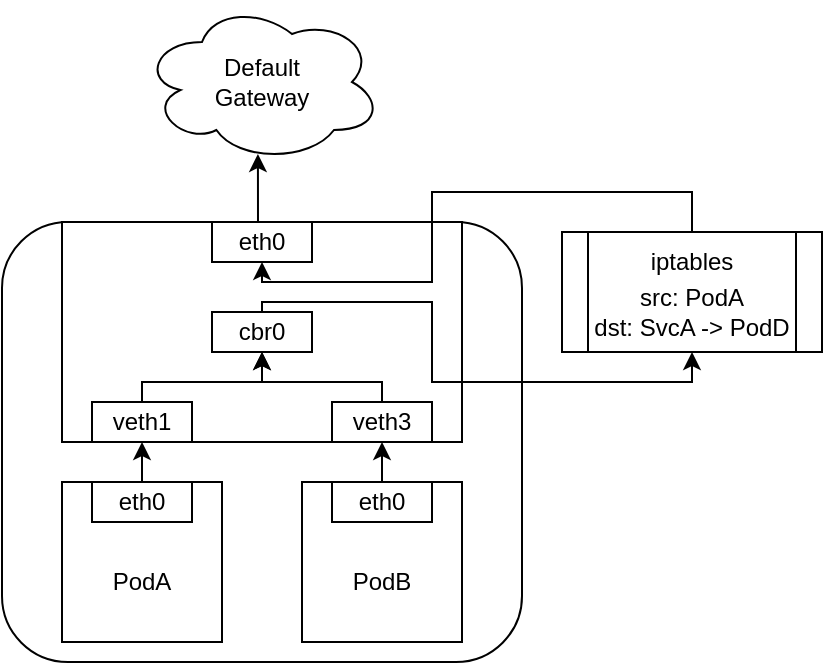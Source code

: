 <mxfile version="11.0.0" type="device"><diagram id="5wjOpeeCuf8GlMzmen_s" name="Page-1"><mxGraphModel dx="946" dy="620" grid="1" gridSize="10" guides="1" tooltips="1" connect="1" arrows="1" fold="1" page="1" pageScale="1" pageWidth="827" pageHeight="1169" math="0" shadow="0"><root><mxCell id="0"/><mxCell id="1" parent="0"/><mxCell id="laTGv4wnoJgXuZaUUYCI-9" value="" style="rounded=1;whiteSpace=wrap;html=1;" parent="1" vertex="1"><mxGeometry x="110" y="290" width="260" height="220" as="geometry"/></mxCell><mxCell id="laTGv4wnoJgXuZaUUYCI-10" value="" style="whiteSpace=wrap;html=1;aspect=fixed;" parent="1" vertex="1"><mxGeometry x="140" y="420" width="80" height="80" as="geometry"/></mxCell><mxCell id="laTGv4wnoJgXuZaUUYCI-11" value="" style="rounded=0;whiteSpace=wrap;html=1;" parent="1" vertex="1"><mxGeometry x="155" y="420" width="50" height="20" as="geometry"/></mxCell><mxCell id="laTGv4wnoJgXuZaUUYCI-29" style="edgeStyle=orthogonalEdgeStyle;rounded=0;orthogonalLoop=1;jettySize=auto;html=1;exitX=0.5;exitY=0;exitDx=0;exitDy=0;entryX=0.5;entryY=1;entryDx=0;entryDy=0;" parent="1" source="laTGv4wnoJgXuZaUUYCI-12" target="laTGv4wnoJgXuZaUUYCI-24" edge="1"><mxGeometry relative="1" as="geometry"/></mxCell><mxCell id="laTGv4wnoJgXuZaUUYCI-12" value="eth0" style="text;html=1;strokeColor=none;fillColor=none;align=center;verticalAlign=middle;whiteSpace=wrap;rounded=0;" parent="1" vertex="1"><mxGeometry x="160" y="420" width="40" height="20" as="geometry"/></mxCell><mxCell id="laTGv4wnoJgXuZaUUYCI-13" value="PodA" style="text;html=1;strokeColor=none;fillColor=none;align=center;verticalAlign=middle;whiteSpace=wrap;rounded=0;" parent="1" vertex="1"><mxGeometry x="160" y="460" width="40" height="20" as="geometry"/></mxCell><mxCell id="laTGv4wnoJgXuZaUUYCI-14" value="" style="whiteSpace=wrap;html=1;aspect=fixed;" parent="1" vertex="1"><mxGeometry x="260" y="420" width="80" height="80" as="geometry"/></mxCell><mxCell id="laTGv4wnoJgXuZaUUYCI-15" value="" style="rounded=0;whiteSpace=wrap;html=1;" parent="1" vertex="1"><mxGeometry x="275" y="420" width="50" height="20" as="geometry"/></mxCell><mxCell id="laTGv4wnoJgXuZaUUYCI-30" style="edgeStyle=orthogonalEdgeStyle;rounded=0;orthogonalLoop=1;jettySize=auto;html=1;exitX=0.5;exitY=0;exitDx=0;exitDy=0;entryX=0.5;entryY=1;entryDx=0;entryDy=0;" parent="1" source="laTGv4wnoJgXuZaUUYCI-16" target="laTGv4wnoJgXuZaUUYCI-26" edge="1"><mxGeometry relative="1" as="geometry"/></mxCell><mxCell id="laTGv4wnoJgXuZaUUYCI-16" value="eth0" style="text;html=1;strokeColor=none;fillColor=none;align=center;verticalAlign=middle;whiteSpace=wrap;rounded=0;" parent="1" vertex="1"><mxGeometry x="280" y="420" width="40" height="20" as="geometry"/></mxCell><mxCell id="laTGv4wnoJgXuZaUUYCI-17" value="PodB" style="text;html=1;strokeColor=none;fillColor=none;align=center;verticalAlign=middle;whiteSpace=wrap;rounded=0;" parent="1" vertex="1"><mxGeometry x="280" y="460" width="40" height="20" as="geometry"/></mxCell><mxCell id="laTGv4wnoJgXuZaUUYCI-18" value="" style="rounded=0;whiteSpace=wrap;html=1;" parent="1" vertex="1"><mxGeometry x="140" y="290" width="200" height="110" as="geometry"/></mxCell><mxCell id="laTGv4wnoJgXuZaUUYCI-19" value="" style="ellipse;shape=cloud;whiteSpace=wrap;html=1;" parent="1" vertex="1"><mxGeometry x="180" y="180" width="120" height="80" as="geometry"/></mxCell><mxCell id="laTGv4wnoJgXuZaUUYCI-21" value="" style="rounded=0;whiteSpace=wrap;html=1;" parent="1" vertex="1"><mxGeometry x="215" y="290" width="50" height="20" as="geometry"/></mxCell><mxCell id="laTGv4wnoJgXuZaUUYCI-39" style="edgeStyle=orthogonalEdgeStyle;rounded=0;orthogonalLoop=1;jettySize=auto;html=1;exitX=0.5;exitY=0;exitDx=0;exitDy=0;entryX=0.483;entryY=0.95;entryDx=0;entryDy=0;entryPerimeter=0;" parent="1" source="laTGv4wnoJgXuZaUUYCI-22" target="laTGv4wnoJgXuZaUUYCI-19" edge="1"><mxGeometry relative="1" as="geometry"/></mxCell><mxCell id="laTGv4wnoJgXuZaUUYCI-22" value="eth0" style="text;html=1;strokeColor=none;fillColor=none;align=center;verticalAlign=middle;whiteSpace=wrap;rounded=0;" parent="1" vertex="1"><mxGeometry x="220" y="290" width="40" height="20" as="geometry"/></mxCell><mxCell id="laTGv4wnoJgXuZaUUYCI-23" value="" style="rounded=0;whiteSpace=wrap;html=1;" parent="1" vertex="1"><mxGeometry x="155" y="380" width="50" height="20" as="geometry"/></mxCell><mxCell id="laTGv4wnoJgXuZaUUYCI-31" style="edgeStyle=orthogonalEdgeStyle;rounded=0;orthogonalLoop=1;jettySize=auto;html=1;exitX=0.5;exitY=0;exitDx=0;exitDy=0;entryX=0.5;entryY=1;entryDx=0;entryDy=0;" parent="1" source="laTGv4wnoJgXuZaUUYCI-24" target="laTGv4wnoJgXuZaUUYCI-28" edge="1"><mxGeometry relative="1" as="geometry"><Array as="points"><mxPoint x="180" y="370"/><mxPoint x="240" y="370"/></Array></mxGeometry></mxCell><mxCell id="laTGv4wnoJgXuZaUUYCI-24" value="veth1" style="text;html=1;strokeColor=none;fillColor=none;align=center;verticalAlign=middle;whiteSpace=wrap;rounded=0;" parent="1" vertex="1"><mxGeometry x="160" y="380" width="40" height="20" as="geometry"/></mxCell><mxCell id="laTGv4wnoJgXuZaUUYCI-25" value="" style="rounded=0;whiteSpace=wrap;html=1;" parent="1" vertex="1"><mxGeometry x="275" y="380" width="50" height="20" as="geometry"/></mxCell><mxCell id="laTGv4wnoJgXuZaUUYCI-32" style="edgeStyle=orthogonalEdgeStyle;rounded=0;orthogonalLoop=1;jettySize=auto;html=1;exitX=0.5;exitY=0;exitDx=0;exitDy=0;entryX=0.5;entryY=1;entryDx=0;entryDy=0;" parent="1" source="laTGv4wnoJgXuZaUUYCI-26" target="laTGv4wnoJgXuZaUUYCI-28" edge="1"><mxGeometry relative="1" as="geometry"><Array as="points"><mxPoint x="300" y="370"/><mxPoint x="240" y="370"/></Array></mxGeometry></mxCell><mxCell id="laTGv4wnoJgXuZaUUYCI-26" value="veth3" style="text;html=1;strokeColor=none;fillColor=none;align=center;verticalAlign=middle;whiteSpace=wrap;rounded=0;" parent="1" vertex="1"><mxGeometry x="280" y="380" width="40" height="20" as="geometry"/></mxCell><mxCell id="laTGv4wnoJgXuZaUUYCI-27" value="" style="rounded=0;whiteSpace=wrap;html=1;" parent="1" vertex="1"><mxGeometry x="215" y="335" width="50" height="20" as="geometry"/></mxCell><mxCell id="laTGv4wnoJgXuZaUUYCI-37" style="edgeStyle=orthogonalEdgeStyle;rounded=0;orthogonalLoop=1;jettySize=auto;html=1;exitX=0.5;exitY=0;exitDx=0;exitDy=0;entryX=0.5;entryY=1;entryDx=0;entryDy=0;" parent="1" source="laTGv4wnoJgXuZaUUYCI-28" target="laTGv4wnoJgXuZaUUYCI-33" edge="1"><mxGeometry relative="1" as="geometry"><Array as="points"><mxPoint x="240" y="330"/><mxPoint x="325" y="330"/><mxPoint x="325" y="370"/><mxPoint x="455" y="370"/></Array></mxGeometry></mxCell><mxCell id="laTGv4wnoJgXuZaUUYCI-28" value="cbr0" style="text;html=1;strokeColor=none;fillColor=none;align=center;verticalAlign=middle;whiteSpace=wrap;rounded=0;" parent="1" vertex="1"><mxGeometry x="220" y="335" width="40" height="20" as="geometry"/></mxCell><mxCell id="laTGv4wnoJgXuZaUUYCI-38" style="edgeStyle=orthogonalEdgeStyle;rounded=0;orthogonalLoop=1;jettySize=auto;html=1;exitX=0.5;exitY=0;exitDx=0;exitDy=0;entryX=0.5;entryY=1;entryDx=0;entryDy=0;" parent="1" source="laTGv4wnoJgXuZaUUYCI-33" target="laTGv4wnoJgXuZaUUYCI-22" edge="1"><mxGeometry relative="1" as="geometry"><Array as="points"><mxPoint x="455" y="275"/><mxPoint x="325" y="275"/><mxPoint x="325" y="320"/><mxPoint x="240" y="320"/></Array></mxGeometry></mxCell><mxCell id="laTGv4wnoJgXuZaUUYCI-33" value="" style="shape=process;whiteSpace=wrap;html=1;backgroundOutline=1;" parent="1" vertex="1"><mxGeometry x="390" y="295" width="130" height="60" as="geometry"/></mxCell><mxCell id="laTGv4wnoJgXuZaUUYCI-34" value="iptables" style="text;html=1;strokeColor=none;fillColor=none;align=center;verticalAlign=middle;whiteSpace=wrap;rounded=0;" parent="1" vertex="1"><mxGeometry x="430" y="300" width="50" height="20" as="geometry"/></mxCell><mxCell id="laTGv4wnoJgXuZaUUYCI-36" value="src: PodA&lt;br&gt;dst: SvcA -&amp;gt; PodD&lt;br&gt;" style="text;html=1;strokeColor=none;fillColor=none;align=center;verticalAlign=middle;whiteSpace=wrap;rounded=0;" parent="1" vertex="1"><mxGeometry x="400" y="325" width="110" height="20" as="geometry"/></mxCell><mxCell id="laTGv4wnoJgXuZaUUYCI-40" value="Default Gateway" style="text;html=1;strokeColor=none;fillColor=none;align=center;verticalAlign=middle;whiteSpace=wrap;rounded=0;" parent="1" vertex="1"><mxGeometry x="220" y="210" width="40" height="20" as="geometry"/></mxCell></root></mxGraphModel></diagram><diagram id="ujlmM-B49_VZRTRaUBuX" name="ARP"><mxGraphModel dx="946" dy="620" grid="1" gridSize="10" guides="1" tooltips="1" connect="1" arrows="1" fold="1" page="1" pageScale="1" pageWidth="850" pageHeight="1100" math="0" shadow="0"><root><mxCell id="8jGIYeRZvCrBsAKx5h1B-0"/><mxCell id="8jGIYeRZvCrBsAKx5h1B-1" parent="8jGIYeRZvCrBsAKx5h1B-0"/><mxCell id="a_v69lLNGi0VMZxWzYrn-0" value="" style="whiteSpace=wrap;html=1;aspect=fixed;" vertex="1" parent="8jGIYeRZvCrBsAKx5h1B-1"><mxGeometry x="140" y="270" width="100" height="100" as="geometry"/></mxCell><mxCell id="a_v69lLNGi0VMZxWzYrn-1" value="" style="rounded=0;whiteSpace=wrap;html=1;" vertex="1" parent="8jGIYeRZvCrBsAKx5h1B-1"><mxGeometry x="150" y="270" width="80" height="20" as="geometry"/></mxCell><mxCell id="a_v69lLNGi0VMZxWzYrn-2" value="eth0" style="text;html=1;strokeColor=none;fillColor=none;align=center;verticalAlign=middle;whiteSpace=wrap;rounded=0;" vertex="1" parent="8jGIYeRZvCrBsAKx5h1B-1"><mxGeometry x="170" y="270" width="40" height="20" as="geometry"/></mxCell><mxCell id="a_v69lLNGi0VMZxWzYrn-6" value="" style="rounded=0;whiteSpace=wrap;html=1;" vertex="1" parent="8jGIYeRZvCrBsAKx5h1B-1"><mxGeometry x="150" y="290" width="80" height="20" as="geometry"/></mxCell><mxCell id="a_v69lLNGi0VMZxWzYrn-7" value="10.0.1.2" style="text;html=1;strokeColor=none;fillColor=none;align=center;verticalAlign=middle;whiteSpace=wrap;rounded=0;" vertex="1" parent="8jGIYeRZvCrBsAKx5h1B-1"><mxGeometry x="135" y="290" width="110" height="20" as="geometry"/></mxCell><mxCell id="a_v69lLNGi0VMZxWzYrn-36" style="edgeStyle=orthogonalEdgeStyle;rounded=0;orthogonalLoop=1;jettySize=auto;html=1;exitX=1;exitY=0.5;exitDx=0;exitDy=0;entryX=0.5;entryY=0;entryDx=0;entryDy=0;" edge="1" parent="8jGIYeRZvCrBsAKx5h1B-1" source="a_v69lLNGi0VMZxWzYrn-8" target="a_v69lLNGi0VMZxWzYrn-27"><mxGeometry relative="1" as="geometry"/></mxCell><mxCell id="a_v69lLNGi0VMZxWzYrn-8" value="" style="rounded=1;whiteSpace=wrap;html=1;" vertex="1" parent="8jGIYeRZvCrBsAKx5h1B-1"><mxGeometry x="260" y="160" width="120" height="20" as="geometry"/></mxCell><mxCell id="a_v69lLNGi0VMZxWzYrn-32" style="edgeStyle=orthogonalEdgeStyle;rounded=0;orthogonalLoop=1;jettySize=auto;html=1;entryX=0.5;entryY=0;entryDx=0;entryDy=0;" edge="1" parent="8jGIYeRZvCrBsAKx5h1B-1" target="a_v69lLNGi0VMZxWzYrn-12"><mxGeometry relative="1" as="geometry"><mxPoint x="380" y="170" as="sourcePoint"/></mxGeometry></mxCell><mxCell id="a_v69lLNGi0VMZxWzYrn-9" value="&lt;font style=&quot;font-size: 16px&quot;&gt;ff:ff:ff:ff:ff:ff:ff&lt;/font&gt;" style="text;html=1;strokeColor=none;fillColor=none;align=center;verticalAlign=middle;whiteSpace=wrap;rounded=0;" vertex="1" parent="8jGIYeRZvCrBsAKx5h1B-1"><mxGeometry x="270" y="160" width="100" height="20" as="geometry"/></mxCell><mxCell id="a_v69lLNGi0VMZxWzYrn-10" value="" style="whiteSpace=wrap;html=1;aspect=fixed;" vertex="1" parent="8jGIYeRZvCrBsAKx5h1B-1"><mxGeometry x="455" y="190" width="100" height="100" as="geometry"/></mxCell><mxCell id="a_v69lLNGi0VMZxWzYrn-11" value="" style="rounded=0;whiteSpace=wrap;html=1;" vertex="1" parent="8jGIYeRZvCrBsAKx5h1B-1"><mxGeometry x="465" y="190" width="80" height="20" as="geometry"/></mxCell><mxCell id="a_v69lLNGi0VMZxWzYrn-12" value="eth0" style="text;html=1;strokeColor=none;fillColor=none;align=center;verticalAlign=middle;whiteSpace=wrap;rounded=0;" vertex="1" parent="8jGIYeRZvCrBsAKx5h1B-1"><mxGeometry x="485" y="190" width="40" height="20" as="geometry"/></mxCell><mxCell id="a_v69lLNGi0VMZxWzYrn-13" value="" style="rounded=0;whiteSpace=wrap;html=1;" vertex="1" parent="8jGIYeRZvCrBsAKx5h1B-1"><mxGeometry x="465" y="210" width="80" height="20" as="geometry"/></mxCell><mxCell id="a_v69lLNGi0VMZxWzYrn-14" value="10.0.1.2" style="text;html=1;strokeColor=none;fillColor=none;align=center;verticalAlign=middle;whiteSpace=wrap;rounded=0;" vertex="1" parent="8jGIYeRZvCrBsAKx5h1B-1"><mxGeometry x="450" y="210" width="110" height="20" as="geometry"/></mxCell><mxCell id="a_v69lLNGi0VMZxWzYrn-15" value="" style="whiteSpace=wrap;html=1;aspect=fixed;" vertex="1" parent="8jGIYeRZvCrBsAKx5h1B-1"><mxGeometry x="445" y="210" width="100" height="100" as="geometry"/></mxCell><mxCell id="a_v69lLNGi0VMZxWzYrn-16" value="" style="rounded=0;whiteSpace=wrap;html=1;" vertex="1" parent="8jGIYeRZvCrBsAKx5h1B-1"><mxGeometry x="455" y="210" width="80" height="20" as="geometry"/></mxCell><mxCell id="a_v69lLNGi0VMZxWzYrn-17" value="eth0" style="text;html=1;strokeColor=none;fillColor=none;align=center;verticalAlign=middle;whiteSpace=wrap;rounded=0;" vertex="1" parent="8jGIYeRZvCrBsAKx5h1B-1"><mxGeometry x="475" y="210" width="40" height="20" as="geometry"/></mxCell><mxCell id="a_v69lLNGi0VMZxWzYrn-18" value="" style="rounded=0;whiteSpace=wrap;html=1;" vertex="1" parent="8jGIYeRZvCrBsAKx5h1B-1"><mxGeometry x="455" y="230" width="80" height="20" as="geometry"/></mxCell><mxCell id="a_v69lLNGi0VMZxWzYrn-19" value="10.0.1.2" style="text;html=1;strokeColor=none;fillColor=none;align=center;verticalAlign=middle;whiteSpace=wrap;rounded=0;" vertex="1" parent="8jGIYeRZvCrBsAKx5h1B-1"><mxGeometry x="440" y="230" width="110" height="20" as="geometry"/></mxCell><mxCell id="a_v69lLNGi0VMZxWzYrn-20" value="" style="whiteSpace=wrap;html=1;aspect=fixed;" vertex="1" parent="8jGIYeRZvCrBsAKx5h1B-1"><mxGeometry x="435" y="230" width="100" height="100" as="geometry"/></mxCell><mxCell id="a_v69lLNGi0VMZxWzYrn-21" value="" style="rounded=0;whiteSpace=wrap;html=1;" vertex="1" parent="8jGIYeRZvCrBsAKx5h1B-1"><mxGeometry x="445" y="230" width="80" height="20" as="geometry"/></mxCell><mxCell id="a_v69lLNGi0VMZxWzYrn-22" value="eth0" style="text;html=1;strokeColor=none;fillColor=none;align=center;verticalAlign=middle;whiteSpace=wrap;rounded=0;" vertex="1" parent="8jGIYeRZvCrBsAKx5h1B-1"><mxGeometry x="465" y="230" width="40" height="20" as="geometry"/></mxCell><mxCell id="a_v69lLNGi0VMZxWzYrn-23" value="" style="rounded=0;whiteSpace=wrap;html=1;" vertex="1" parent="8jGIYeRZvCrBsAKx5h1B-1"><mxGeometry x="445" y="250" width="80" height="20" as="geometry"/></mxCell><mxCell id="a_v69lLNGi0VMZxWzYrn-24" value="10.0.1.4" style="text;html=1;strokeColor=none;fillColor=none;align=center;verticalAlign=middle;whiteSpace=wrap;rounded=0;" vertex="1" parent="8jGIYeRZvCrBsAKx5h1B-1"><mxGeometry x="430" y="250" width="110" height="20" as="geometry"/></mxCell><mxCell id="a_v69lLNGi0VMZxWzYrn-31" style="edgeStyle=orthogonalEdgeStyle;rounded=0;orthogonalLoop=1;jettySize=auto;html=1;exitX=0;exitY=0.5;exitDx=0;exitDy=0;entryX=1;entryY=0.5;entryDx=0;entryDy=0;" edge="1" parent="8jGIYeRZvCrBsAKx5h1B-1" source="a_v69lLNGi0VMZxWzYrn-25" target="a_v69lLNGi0VMZxWzYrn-0"><mxGeometry relative="1" as="geometry"/></mxCell><mxCell id="a_v69lLNGi0VMZxWzYrn-25" value="" style="whiteSpace=wrap;html=1;aspect=fixed;" vertex="1" parent="8jGIYeRZvCrBsAKx5h1B-1"><mxGeometry x="350" y="350" width="100" height="100" as="geometry"/></mxCell><mxCell id="a_v69lLNGi0VMZxWzYrn-26" value="" style="rounded=0;whiteSpace=wrap;html=1;" vertex="1" parent="8jGIYeRZvCrBsAKx5h1B-1"><mxGeometry x="360" y="350" width="80" height="20" as="geometry"/></mxCell><mxCell id="a_v69lLNGi0VMZxWzYrn-27" value="eth0" style="text;html=1;strokeColor=none;fillColor=none;align=center;verticalAlign=middle;whiteSpace=wrap;rounded=0;" vertex="1" parent="8jGIYeRZvCrBsAKx5h1B-1"><mxGeometry x="380" y="350" width="40" height="20" as="geometry"/></mxCell><mxCell id="a_v69lLNGi0VMZxWzYrn-28" value="" style="rounded=0;whiteSpace=wrap;html=1;" vertex="1" parent="8jGIYeRZvCrBsAKx5h1B-1"><mxGeometry x="360" y="370" width="80" height="20" as="geometry"/></mxCell><mxCell id="a_v69lLNGi0VMZxWzYrn-29" value="10.0.1.3" style="text;html=1;strokeColor=none;fillColor=none;align=center;verticalAlign=middle;whiteSpace=wrap;rounded=0;" vertex="1" parent="8jGIYeRZvCrBsAKx5h1B-1"><mxGeometry x="345" y="370" width="110" height="20" as="geometry"/></mxCell><mxCell id="a_v69lLNGi0VMZxWzYrn-30" value="" style="endArrow=classic;html=1;entryX=0.5;entryY=1;entryDx=0;entryDy=0;exitX=0.5;exitY=0;exitDx=0;exitDy=0;" edge="1" parent="8jGIYeRZvCrBsAKx5h1B-1" source="a_v69lLNGi0VMZxWzYrn-2" target="a_v69lLNGi0VMZxWzYrn-9"><mxGeometry width="50" height="50" relative="1" as="geometry"><mxPoint x="140" y="520" as="sourcePoint"/><mxPoint x="190" y="470" as="targetPoint"/></mxGeometry></mxCell><mxCell id="a_v69lLNGi0VMZxWzYrn-33" style="edgeStyle=orthogonalEdgeStyle;rounded=0;orthogonalLoop=1;jettySize=auto;html=1;exitX=1;exitY=0.5;exitDx=0;exitDy=0;entryX=0.5;entryY=0;entryDx=0;entryDy=0;" edge="1" parent="8jGIYeRZvCrBsAKx5h1B-1" source="a_v69lLNGi0VMZxWzYrn-8" target="a_v69lLNGi0VMZxWzYrn-17"><mxGeometry relative="1" as="geometry"/></mxCell><mxCell id="a_v69lLNGi0VMZxWzYrn-34" style="edgeStyle=orthogonalEdgeStyle;rounded=0;orthogonalLoop=1;jettySize=auto;html=1;exitX=1;exitY=0.5;exitDx=0;exitDy=0;entryX=0.5;entryY=0;entryDx=0;entryDy=0;" edge="1" parent="8jGIYeRZvCrBsAKx5h1B-1" source="a_v69lLNGi0VMZxWzYrn-8" target="a_v69lLNGi0VMZxWzYrn-22"><mxGeometry relative="1" as="geometry"/></mxCell><mxCell id="a_v69lLNGi0VMZxWzYrn-39" value="&lt;h1&gt;ARP request&lt;/h1&gt;&lt;div&gt;source&lt;/div&gt;&lt;div&gt;&amp;nbsp;ip: 10.0.1.2&lt;/div&gt;&lt;div&gt;&amp;nbsp;MAC: 4A-F8-7A-37-48-F7&lt;/div&gt;&lt;div&gt;target&lt;/div&gt;&lt;div&gt;&amp;nbsp;ip: 10.0.1.3&lt;/div&gt;" style="text;html=1;strokeColor=none;fillColor=none;spacing=5;spacingTop=-20;whiteSpace=wrap;overflow=hidden;rounded=0;" vertex="1" parent="8jGIYeRZvCrBsAKx5h1B-1"><mxGeometry x="50" y="110" width="190" height="120" as="geometry"/></mxCell><mxCell id="a_v69lLNGi0VMZxWzYrn-40" value="&lt;h1&gt;ARP reply&lt;/h1&gt;&lt;div&gt;source&lt;/div&gt;&lt;div&gt;&amp;nbsp;ip: 10.0.1.3&lt;/div&gt;&lt;div&gt;&amp;nbsp;MAC: BC-D9-D7-6E-79-0F&lt;/div&gt;&lt;div&gt;target&lt;/div&gt;&lt;div&gt;&amp;nbsp;ip: 10.0.1.2&lt;/div&gt;&lt;div&gt;&amp;nbsp;MAC: 4A-F8-7A-37-48-F7&lt;/div&gt;" style="text;html=1;strokeColor=none;fillColor=none;spacing=5;spacingTop=-20;whiteSpace=wrap;overflow=hidden;rounded=0;" vertex="1" parent="8jGIYeRZvCrBsAKx5h1B-1"><mxGeometry x="114" y="391" width="190" height="149" as="geometry"/></mxCell></root></mxGraphModel></diagram></mxfile>